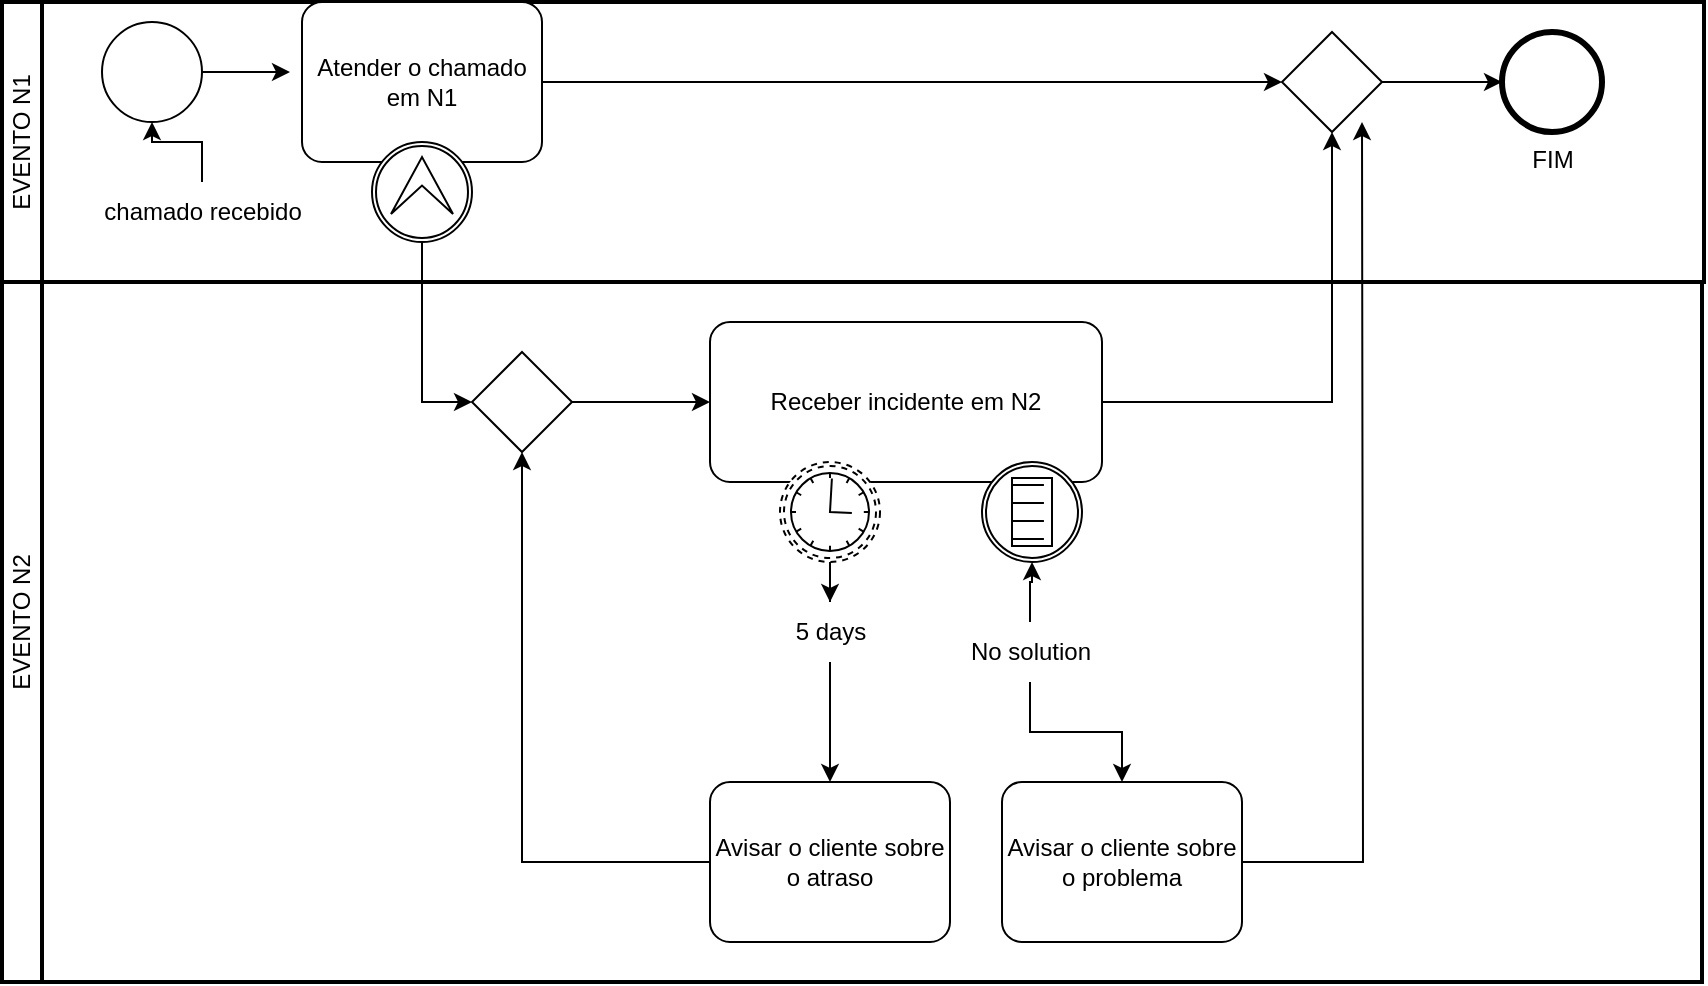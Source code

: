 <mxfile version="24.0.2" type="google">
  <diagram name="Página-1" id="6T4eyQD5lksi0ugh94-e">
    <mxGraphModel dx="1707" dy="444" grid="1" gridSize="10" guides="1" tooltips="1" connect="1" arrows="1" fold="1" page="1" pageScale="1" pageWidth="827" pageHeight="1169" math="0" shadow="0">
      <root>
        <mxCell id="0" />
        <mxCell id="1" parent="0" />
        <mxCell id="xDNy7ue-1PGIMckwXZvm-36" value="EVENTO N2" style="swimlane;html=1;startSize=20;fontStyle=0;collapsible=0;horizontal=0;swimlaneLine=1;swimlaneFillColor=#ffffff;strokeWidth=2;whiteSpace=wrap;" parent="1" vertex="1">
          <mxGeometry y="230" width="850" height="360" as="geometry" />
        </mxCell>
        <mxCell id="xDNy7ue-1PGIMckwXZvm-35" value="EVENTO N1" style="swimlane;html=1;startSize=20;fontStyle=0;collapsible=0;horizontal=0;swimlaneLine=1;swimlaneFillColor=#ffffff;strokeWidth=2;whiteSpace=wrap;" parent="1" vertex="1">
          <mxGeometry y="100" width="851" height="140" as="geometry" />
        </mxCell>
        <mxCell id="xDNy7ue-1PGIMckwXZvm-4" value="chamado recebido" style="text;html=1;align=center;verticalAlign=middle;resizable=0;points=[];autosize=1;strokeColor=none;fillColor=none;" parent="xDNy7ue-1PGIMckwXZvm-35" vertex="1">
          <mxGeometry x="40" y="90" width="120" height="30" as="geometry" />
        </mxCell>
        <mxCell id="xDNy7ue-1PGIMckwXZvm-1" value="" style="points=[[0.145,0.145,0],[0.5,0,0],[0.855,0.145,0],[1,0.5,0],[0.855,0.855,0],[0.5,1,0],[0.145,0.855,0],[0,0.5,0]];shape=mxgraph.bpmn.event;html=1;verticalLabelPosition=bottom;labelBackgroundColor=#ffffff;verticalAlign=top;align=center;perimeter=ellipsePerimeter;outlineConnect=0;aspect=fixed;outline=standard;symbol=general;" parent="1" vertex="1">
          <mxGeometry x="50" y="110" width="50" height="50" as="geometry" />
        </mxCell>
        <mxCell id="xDNy7ue-1PGIMckwXZvm-3" value="Atender o chamado em N1" style="points=[[0.25,0,0],[0.5,0,0],[0.75,0,0],[1,0.25,0],[1,0.5,0],[1,0.75,0],[0.75,1,0],[0.5,1,0],[0.25,1,0],[0,0.75,0],[0,0.5,0],[0,0.25,0]];shape=mxgraph.bpmn.task;whiteSpace=wrap;rectStyle=rounded;size=10;html=1;container=1;expand=0;collapsible=0;taskMarker=abstract;" parent="1" vertex="1">
          <mxGeometry x="150" y="100" width="120" height="80" as="geometry" />
        </mxCell>
        <mxCell id="xDNy7ue-1PGIMckwXZvm-2" value="" style="points=[[0.145,0.145,0],[0.5,0,0],[0.855,0.145,0],[1,0.5,0],[0.855,0.855,0],[0.5,1,0],[0.145,0.855,0],[0,0.5,0]];shape=mxgraph.bpmn.event;html=1;verticalLabelPosition=bottom;labelBackgroundColor=#ffffff;verticalAlign=top;align=center;perimeter=ellipsePerimeter;outlineConnect=0;aspect=fixed;outline=boundInt;symbol=escalation;" parent="1" vertex="1">
          <mxGeometry x="185" y="170" width="50" height="50" as="geometry" />
        </mxCell>
        <mxCell id="xDNy7ue-1PGIMckwXZvm-5" value="Receber incidente em N2" style="points=[[0.25,0,0],[0.5,0,0],[0.75,0,0],[1,0.25,0],[1,0.5,0],[1,0.75,0],[0.75,1,0],[0.5,1,0],[0.25,1,0],[0,0.75,0],[0,0.5,0],[0,0.25,0]];shape=mxgraph.bpmn.task;whiteSpace=wrap;rectStyle=rounded;size=10;html=1;container=1;expand=0;collapsible=0;taskMarker=abstract;" parent="1" vertex="1">
          <mxGeometry x="354" y="260" width="196" height="80" as="geometry" />
        </mxCell>
        <mxCell id="xDNy7ue-1PGIMckwXZvm-27" value="" style="points=[[0.145,0.145,0],[0.5,0,0],[0.855,0.145,0],[1,0.5,0],[0.855,0.855,0],[0.5,1,0],[0.145,0.855,0],[0,0.5,0]];shape=mxgraph.bpmn.event;html=1;verticalLabelPosition=bottom;labelBackgroundColor=#ffffff;verticalAlign=top;align=center;perimeter=ellipsePerimeter;outlineConnect=0;aspect=fixed;outline=boundInt;symbol=conditional;" parent="xDNy7ue-1PGIMckwXZvm-5" vertex="1">
          <mxGeometry x="136" y="70" width="50" height="50" as="geometry" />
        </mxCell>
        <mxCell id="xDNy7ue-1PGIMckwXZvm-6" style="edgeStyle=orthogonalEdgeStyle;rounded=0;orthogonalLoop=1;jettySize=auto;html=1;entryX=0;entryY=0.5;entryDx=0;entryDy=0;entryPerimeter=0;exitX=0.5;exitY=1;exitDx=0;exitDy=0;exitPerimeter=0;" parent="1" source="xDNy7ue-1PGIMckwXZvm-2" target="xDNy7ue-1PGIMckwXZvm-24" edge="1">
          <mxGeometry relative="1" as="geometry" />
        </mxCell>
        <mxCell id="xDNy7ue-1PGIMckwXZvm-7" value="" style="points=[[0.25,0.25,0],[0.5,0,0],[0.75,0.25,0],[1,0.5,0],[0.75,0.75,0],[0.5,1,0],[0.25,0.75,0],[0,0.5,0]];shape=mxgraph.bpmn.gateway2;html=1;verticalLabelPosition=bottom;labelBackgroundColor=#ffffff;verticalAlign=top;align=center;perimeter=rhombusPerimeter;outlineConnect=0;outline=none;symbol=none;" parent="1" vertex="1">
          <mxGeometry x="640" y="115" width="50" height="50" as="geometry" />
        </mxCell>
        <mxCell id="xDNy7ue-1PGIMckwXZvm-8" style="edgeStyle=orthogonalEdgeStyle;rounded=0;orthogonalLoop=1;jettySize=auto;html=1;entryX=0;entryY=0.5;entryDx=0;entryDy=0;entryPerimeter=0;" parent="1" source="xDNy7ue-1PGIMckwXZvm-3" target="xDNy7ue-1PGIMckwXZvm-7" edge="1">
          <mxGeometry relative="1" as="geometry" />
        </mxCell>
        <mxCell id="xDNy7ue-1PGIMckwXZvm-9" style="edgeStyle=orthogonalEdgeStyle;rounded=0;orthogonalLoop=1;jettySize=auto;html=1;entryX=0.5;entryY=1;entryDx=0;entryDy=0;entryPerimeter=0;" parent="1" source="xDNy7ue-1PGIMckwXZvm-5" target="xDNy7ue-1PGIMckwXZvm-7" edge="1">
          <mxGeometry relative="1" as="geometry" />
        </mxCell>
        <mxCell id="xDNy7ue-1PGIMckwXZvm-11" value="FIM" style="points=[[0.145,0.145,0],[0.5,0,0],[0.855,0.145,0],[1,0.5,0],[0.855,0.855,0],[0.5,1,0],[0.145,0.855,0],[0,0.5,0]];shape=mxgraph.bpmn.event;html=1;verticalLabelPosition=bottom;labelBackgroundColor=#ffffff;verticalAlign=top;align=center;perimeter=ellipsePerimeter;outlineConnect=0;aspect=fixed;outline=end;symbol=terminate2;" parent="1" vertex="1">
          <mxGeometry x="750" y="115" width="50" height="50" as="geometry" />
        </mxCell>
        <mxCell id="xDNy7ue-1PGIMckwXZvm-12" style="edgeStyle=orthogonalEdgeStyle;rounded=0;orthogonalLoop=1;jettySize=auto;html=1;entryX=0;entryY=0.5;entryDx=0;entryDy=0;entryPerimeter=0;" parent="1" source="xDNy7ue-1PGIMckwXZvm-7" target="xDNy7ue-1PGIMckwXZvm-11" edge="1">
          <mxGeometry relative="1" as="geometry" />
        </mxCell>
        <mxCell id="xDNy7ue-1PGIMckwXZvm-16" value="5 days" style="text;html=1;align=center;verticalAlign=middle;resizable=0;points=[];autosize=1;strokeColor=none;fillColor=none;" parent="1" vertex="1">
          <mxGeometry x="384" y="400" width="60" height="30" as="geometry" />
        </mxCell>
        <mxCell id="xDNy7ue-1PGIMckwXZvm-19" value="Avisar o cliente sobre o atraso" style="points=[[0.25,0,0],[0.5,0,0],[0.75,0,0],[1,0.25,0],[1,0.5,0],[1,0.75,0],[0.75,1,0],[0.5,1,0],[0.25,1,0],[0,0.75,0],[0,0.5,0],[0,0.25,0]];shape=mxgraph.bpmn.task;whiteSpace=wrap;rectStyle=rounded;size=10;html=1;container=1;expand=0;collapsible=0;taskMarker=abstract;" parent="1" vertex="1">
          <mxGeometry x="354" y="490" width="120" height="80" as="geometry" />
        </mxCell>
        <mxCell id="xDNy7ue-1PGIMckwXZvm-20" style="edgeStyle=orthogonalEdgeStyle;rounded=0;orthogonalLoop=1;jettySize=auto;html=1;entryX=0.5;entryY=0;entryDx=0;entryDy=0;entryPerimeter=0;" parent="1" source="xDNy7ue-1PGIMckwXZvm-16" target="xDNy7ue-1PGIMckwXZvm-19" edge="1">
          <mxGeometry relative="1" as="geometry" />
        </mxCell>
        <mxCell id="xDNy7ue-1PGIMckwXZvm-22" style="edgeStyle=orthogonalEdgeStyle;rounded=0;orthogonalLoop=1;jettySize=auto;html=1;entryX=0.5;entryY=0;entryDx=0;entryDy=0;entryPerimeter=0;" parent="1" source="xDNy7ue-1PGIMckwXZvm-15" target="xDNy7ue-1PGIMckwXZvm-16" edge="1">
          <mxGeometry relative="1" as="geometry" />
        </mxCell>
        <mxCell id="xDNy7ue-1PGIMckwXZvm-23" style="edgeStyle=orthogonalEdgeStyle;rounded=0;orthogonalLoop=1;jettySize=auto;html=1;entryX=-0.05;entryY=0.438;entryDx=0;entryDy=0;entryPerimeter=0;" parent="1" source="xDNy7ue-1PGIMckwXZvm-1" target="xDNy7ue-1PGIMckwXZvm-3" edge="1">
          <mxGeometry relative="1" as="geometry" />
        </mxCell>
        <mxCell id="xDNy7ue-1PGIMckwXZvm-24" value="" style="points=[[0.25,0.25,0],[0.5,0,0],[0.75,0.25,0],[1,0.5,0],[0.75,0.75,0],[0.5,1,0],[0.25,0.75,0],[0,0.5,0]];shape=mxgraph.bpmn.gateway2;html=1;verticalLabelPosition=bottom;labelBackgroundColor=#ffffff;verticalAlign=top;align=center;perimeter=rhombusPerimeter;outlineConnect=0;outline=none;symbol=none;" parent="1" vertex="1">
          <mxGeometry x="235" y="275" width="50" height="50" as="geometry" />
        </mxCell>
        <mxCell id="xDNy7ue-1PGIMckwXZvm-25" style="edgeStyle=orthogonalEdgeStyle;rounded=0;orthogonalLoop=1;jettySize=auto;html=1;entryX=0;entryY=0.5;entryDx=0;entryDy=0;entryPerimeter=0;" parent="1" source="xDNy7ue-1PGIMckwXZvm-24" target="xDNy7ue-1PGIMckwXZvm-5" edge="1">
          <mxGeometry relative="1" as="geometry" />
        </mxCell>
        <mxCell id="xDNy7ue-1PGIMckwXZvm-26" style="edgeStyle=orthogonalEdgeStyle;rounded=0;orthogonalLoop=1;jettySize=auto;html=1;entryX=0.5;entryY=1;entryDx=0;entryDy=0;entryPerimeter=0;" parent="1" source="xDNy7ue-1PGIMckwXZvm-19" target="xDNy7ue-1PGIMckwXZvm-24" edge="1">
          <mxGeometry relative="1" as="geometry" />
        </mxCell>
        <mxCell id="xDNy7ue-1PGIMckwXZvm-15" value="" style="points=[[0.145,0.145,0],[0.5,0,0],[0.855,0.145,0],[1,0.5,0],[0.855,0.855,0],[0.5,1,0],[0.145,0.855,0],[0,0.5,0]];shape=mxgraph.bpmn.event;html=1;verticalLabelPosition=bottom;labelBackgroundColor=#ffffff;verticalAlign=top;align=center;perimeter=ellipsePerimeter;outlineConnect=0;aspect=fixed;outline=boundNonint;symbol=timer;" parent="1" vertex="1">
          <mxGeometry x="388.997" y="330" width="50" height="50" as="geometry" />
        </mxCell>
        <mxCell id="xDNy7ue-1PGIMckwXZvm-28" value="No solution" style="text;html=1;align=center;verticalAlign=middle;resizable=0;points=[];autosize=1;strokeColor=none;fillColor=none;" parent="1" vertex="1">
          <mxGeometry x="474" y="410" width="80" height="30" as="geometry" />
        </mxCell>
        <mxCell id="xDNy7ue-1PGIMckwXZvm-31" style="edgeStyle=orthogonalEdgeStyle;rounded=0;orthogonalLoop=1;jettySize=auto;html=1;entryX=0.5;entryY=1;entryDx=0;entryDy=0;entryPerimeter=0;" parent="1" source="xDNy7ue-1PGIMckwXZvm-28" target="xDNy7ue-1PGIMckwXZvm-27" edge="1">
          <mxGeometry relative="1" as="geometry" />
        </mxCell>
        <mxCell id="xDNy7ue-1PGIMckwXZvm-34" style="edgeStyle=orthogonalEdgeStyle;rounded=0;orthogonalLoop=1;jettySize=auto;html=1;" parent="1" source="xDNy7ue-1PGIMckwXZvm-32" edge="1">
          <mxGeometry relative="1" as="geometry">
            <mxPoint x="680" y="160" as="targetPoint" />
          </mxGeometry>
        </mxCell>
        <mxCell id="xDNy7ue-1PGIMckwXZvm-32" value="Avisar o cliente sobre o problema" style="points=[[0.25,0,0],[0.5,0,0],[0.75,0,0],[1,0.25,0],[1,0.5,0],[1,0.75,0],[0.75,1,0],[0.5,1,0],[0.25,1,0],[0,0.75,0],[0,0.5,0],[0,0.25,0]];shape=mxgraph.bpmn.task;whiteSpace=wrap;rectStyle=rounded;size=10;html=1;container=1;expand=0;collapsible=0;taskMarker=abstract;" parent="1" vertex="1">
          <mxGeometry x="500" y="490" width="120" height="80" as="geometry" />
        </mxCell>
        <mxCell id="xDNy7ue-1PGIMckwXZvm-33" style="edgeStyle=orthogonalEdgeStyle;rounded=0;orthogonalLoop=1;jettySize=auto;html=1;entryX=0.5;entryY=0;entryDx=0;entryDy=0;entryPerimeter=0;" parent="1" source="xDNy7ue-1PGIMckwXZvm-28" target="xDNy7ue-1PGIMckwXZvm-32" edge="1">
          <mxGeometry relative="1" as="geometry" />
        </mxCell>
        <mxCell id="xDNy7ue-1PGIMckwXZvm-37" style="edgeStyle=orthogonalEdgeStyle;rounded=0;orthogonalLoop=1;jettySize=auto;html=1;entryX=0.5;entryY=1;entryDx=0;entryDy=0;entryPerimeter=0;" parent="1" source="xDNy7ue-1PGIMckwXZvm-4" target="xDNy7ue-1PGIMckwXZvm-1" edge="1">
          <mxGeometry relative="1" as="geometry" />
        </mxCell>
      </root>
    </mxGraphModel>
  </diagram>
</mxfile>
